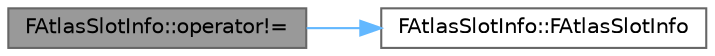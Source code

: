 digraph "FAtlasSlotInfo::operator!="
{
 // INTERACTIVE_SVG=YES
 // LATEX_PDF_SIZE
  bgcolor="transparent";
  edge [fontname=Helvetica,fontsize=10,labelfontname=Helvetica,labelfontsize=10];
  node [fontname=Helvetica,fontsize=10,shape=box,height=0.2,width=0.4];
  rankdir="LR";
  Node1 [id="Node000001",label="FAtlasSlotInfo::operator!=",height=0.2,width=0.4,color="gray40", fillcolor="grey60", style="filled", fontcolor="black",tooltip=" "];
  Node1 -> Node2 [id="edge1_Node000001_Node000002",color="steelblue1",style="solid",tooltip=" "];
  Node2 [id="Node000002",label="FAtlasSlotInfo::FAtlasSlotInfo",height=0.2,width=0.4,color="grey40", fillcolor="white", style="filled",URL="$d6/dee/structFAtlasSlotInfo.html#aeb0e3d2dcc36d08db523bb03d0fb0115",tooltip=" "];
}
